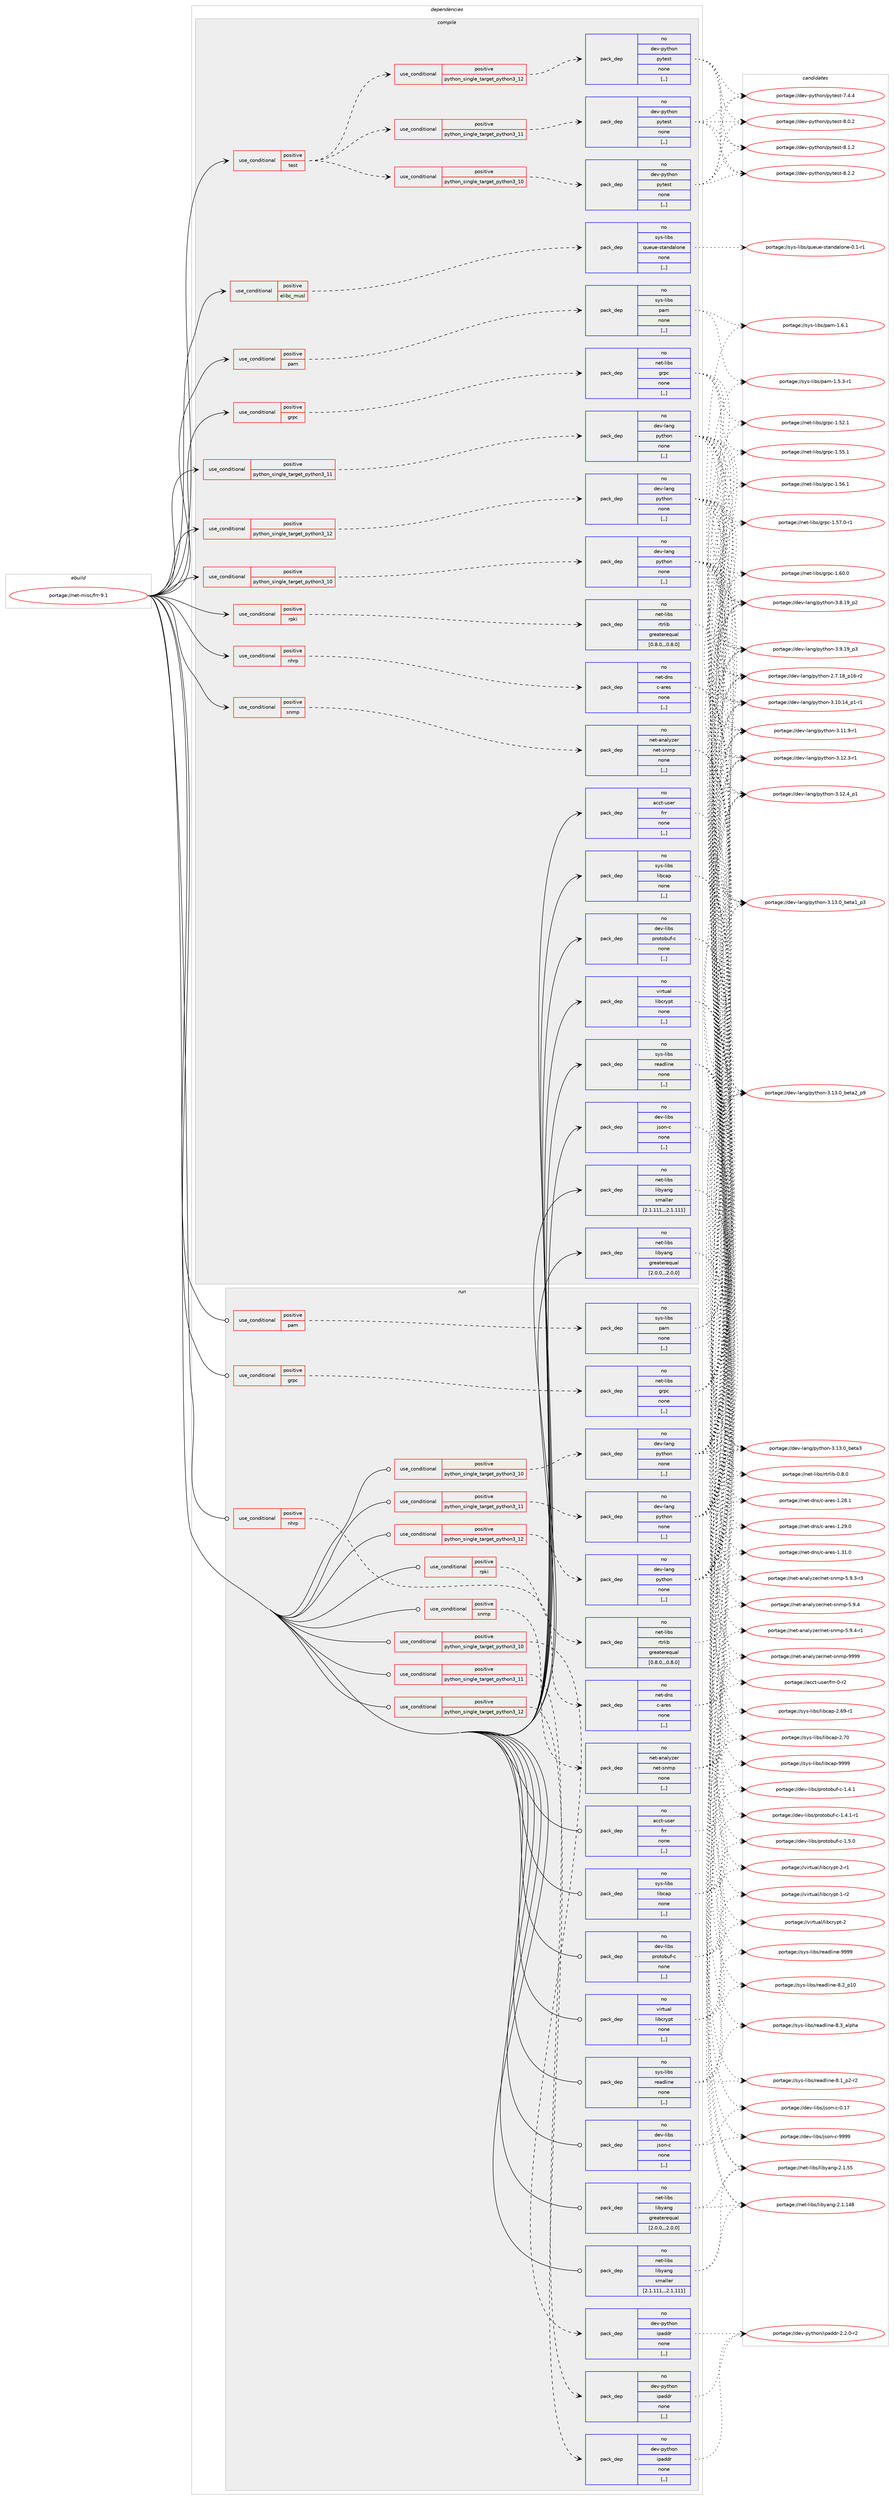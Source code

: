 digraph prolog {

# *************
# Graph options
# *************

newrank=true;
concentrate=true;
compound=true;
graph [rankdir=LR,fontname=Helvetica,fontsize=10,ranksep=1.5];#, ranksep=2.5, nodesep=0.2];
edge  [arrowhead=vee];
node  [fontname=Helvetica,fontsize=10];

# **********
# The ebuild
# **********

subgraph cluster_leftcol {
color=gray;
rank=same;
label=<<i>ebuild</i>>;
id [label="portage://net-misc/frr-9.1", color=red, width=4, href="../net-misc/frr-9.1.svg"];
}

# ****************
# The dependencies
# ****************

subgraph cluster_midcol {
color=gray;
label=<<i>dependencies</i>>;
subgraph cluster_compile {
fillcolor="#eeeeee";
style=filled;
label=<<i>compile</i>>;
subgraph cond95018 {
dependency361377 [label=<<TABLE BORDER="0" CELLBORDER="1" CELLSPACING="0" CELLPADDING="4"><TR><TD ROWSPAN="3" CELLPADDING="10">use_conditional</TD></TR><TR><TD>positive</TD></TR><TR><TD>elibc_musl</TD></TR></TABLE>>, shape=none, color=red];
subgraph pack263748 {
dependency361378 [label=<<TABLE BORDER="0" CELLBORDER="1" CELLSPACING="0" CELLPADDING="4" WIDTH="220"><TR><TD ROWSPAN="6" CELLPADDING="30">pack_dep</TD></TR><TR><TD WIDTH="110">no</TD></TR><TR><TD>sys-libs</TD></TR><TR><TD>queue-standalone</TD></TR><TR><TD>none</TD></TR><TR><TD>[,,]</TD></TR></TABLE>>, shape=none, color=blue];
}
dependency361377:e -> dependency361378:w [weight=20,style="dashed",arrowhead="vee"];
}
id:e -> dependency361377:w [weight=20,style="solid",arrowhead="vee"];
subgraph cond95019 {
dependency361379 [label=<<TABLE BORDER="0" CELLBORDER="1" CELLSPACING="0" CELLPADDING="4"><TR><TD ROWSPAN="3" CELLPADDING="10">use_conditional</TD></TR><TR><TD>positive</TD></TR><TR><TD>grpc</TD></TR></TABLE>>, shape=none, color=red];
subgraph pack263749 {
dependency361380 [label=<<TABLE BORDER="0" CELLBORDER="1" CELLSPACING="0" CELLPADDING="4" WIDTH="220"><TR><TD ROWSPAN="6" CELLPADDING="30">pack_dep</TD></TR><TR><TD WIDTH="110">no</TD></TR><TR><TD>net-libs</TD></TR><TR><TD>grpc</TD></TR><TR><TD>none</TD></TR><TR><TD>[,,]</TD></TR></TABLE>>, shape=none, color=blue];
}
dependency361379:e -> dependency361380:w [weight=20,style="dashed",arrowhead="vee"];
}
id:e -> dependency361379:w [weight=20,style="solid",arrowhead="vee"];
subgraph cond95020 {
dependency361381 [label=<<TABLE BORDER="0" CELLBORDER="1" CELLSPACING="0" CELLPADDING="4"><TR><TD ROWSPAN="3" CELLPADDING="10">use_conditional</TD></TR><TR><TD>positive</TD></TR><TR><TD>nhrp</TD></TR></TABLE>>, shape=none, color=red];
subgraph pack263750 {
dependency361382 [label=<<TABLE BORDER="0" CELLBORDER="1" CELLSPACING="0" CELLPADDING="4" WIDTH="220"><TR><TD ROWSPAN="6" CELLPADDING="30">pack_dep</TD></TR><TR><TD WIDTH="110">no</TD></TR><TR><TD>net-dns</TD></TR><TR><TD>c-ares</TD></TR><TR><TD>none</TD></TR><TR><TD>[,,]</TD></TR></TABLE>>, shape=none, color=blue];
}
dependency361381:e -> dependency361382:w [weight=20,style="dashed",arrowhead="vee"];
}
id:e -> dependency361381:w [weight=20,style="solid",arrowhead="vee"];
subgraph cond95021 {
dependency361383 [label=<<TABLE BORDER="0" CELLBORDER="1" CELLSPACING="0" CELLPADDING="4"><TR><TD ROWSPAN="3" CELLPADDING="10">use_conditional</TD></TR><TR><TD>positive</TD></TR><TR><TD>pam</TD></TR></TABLE>>, shape=none, color=red];
subgraph pack263751 {
dependency361384 [label=<<TABLE BORDER="0" CELLBORDER="1" CELLSPACING="0" CELLPADDING="4" WIDTH="220"><TR><TD ROWSPAN="6" CELLPADDING="30">pack_dep</TD></TR><TR><TD WIDTH="110">no</TD></TR><TR><TD>sys-libs</TD></TR><TR><TD>pam</TD></TR><TR><TD>none</TD></TR><TR><TD>[,,]</TD></TR></TABLE>>, shape=none, color=blue];
}
dependency361383:e -> dependency361384:w [weight=20,style="dashed",arrowhead="vee"];
}
id:e -> dependency361383:w [weight=20,style="solid",arrowhead="vee"];
subgraph cond95022 {
dependency361385 [label=<<TABLE BORDER="0" CELLBORDER="1" CELLSPACING="0" CELLPADDING="4"><TR><TD ROWSPAN="3" CELLPADDING="10">use_conditional</TD></TR><TR><TD>positive</TD></TR><TR><TD>python_single_target_python3_10</TD></TR></TABLE>>, shape=none, color=red];
subgraph pack263752 {
dependency361386 [label=<<TABLE BORDER="0" CELLBORDER="1" CELLSPACING="0" CELLPADDING="4" WIDTH="220"><TR><TD ROWSPAN="6" CELLPADDING="30">pack_dep</TD></TR><TR><TD WIDTH="110">no</TD></TR><TR><TD>dev-lang</TD></TR><TR><TD>python</TD></TR><TR><TD>none</TD></TR><TR><TD>[,,]</TD></TR></TABLE>>, shape=none, color=blue];
}
dependency361385:e -> dependency361386:w [weight=20,style="dashed",arrowhead="vee"];
}
id:e -> dependency361385:w [weight=20,style="solid",arrowhead="vee"];
subgraph cond95023 {
dependency361387 [label=<<TABLE BORDER="0" CELLBORDER="1" CELLSPACING="0" CELLPADDING="4"><TR><TD ROWSPAN="3" CELLPADDING="10">use_conditional</TD></TR><TR><TD>positive</TD></TR><TR><TD>python_single_target_python3_11</TD></TR></TABLE>>, shape=none, color=red];
subgraph pack263753 {
dependency361388 [label=<<TABLE BORDER="0" CELLBORDER="1" CELLSPACING="0" CELLPADDING="4" WIDTH="220"><TR><TD ROWSPAN="6" CELLPADDING="30">pack_dep</TD></TR><TR><TD WIDTH="110">no</TD></TR><TR><TD>dev-lang</TD></TR><TR><TD>python</TD></TR><TR><TD>none</TD></TR><TR><TD>[,,]</TD></TR></TABLE>>, shape=none, color=blue];
}
dependency361387:e -> dependency361388:w [weight=20,style="dashed",arrowhead="vee"];
}
id:e -> dependency361387:w [weight=20,style="solid",arrowhead="vee"];
subgraph cond95024 {
dependency361389 [label=<<TABLE BORDER="0" CELLBORDER="1" CELLSPACING="0" CELLPADDING="4"><TR><TD ROWSPAN="3" CELLPADDING="10">use_conditional</TD></TR><TR><TD>positive</TD></TR><TR><TD>python_single_target_python3_12</TD></TR></TABLE>>, shape=none, color=red];
subgraph pack263754 {
dependency361390 [label=<<TABLE BORDER="0" CELLBORDER="1" CELLSPACING="0" CELLPADDING="4" WIDTH="220"><TR><TD ROWSPAN="6" CELLPADDING="30">pack_dep</TD></TR><TR><TD WIDTH="110">no</TD></TR><TR><TD>dev-lang</TD></TR><TR><TD>python</TD></TR><TR><TD>none</TD></TR><TR><TD>[,,]</TD></TR></TABLE>>, shape=none, color=blue];
}
dependency361389:e -> dependency361390:w [weight=20,style="dashed",arrowhead="vee"];
}
id:e -> dependency361389:w [weight=20,style="solid",arrowhead="vee"];
subgraph cond95025 {
dependency361391 [label=<<TABLE BORDER="0" CELLBORDER="1" CELLSPACING="0" CELLPADDING="4"><TR><TD ROWSPAN="3" CELLPADDING="10">use_conditional</TD></TR><TR><TD>positive</TD></TR><TR><TD>rpki</TD></TR></TABLE>>, shape=none, color=red];
subgraph pack263755 {
dependency361392 [label=<<TABLE BORDER="0" CELLBORDER="1" CELLSPACING="0" CELLPADDING="4" WIDTH="220"><TR><TD ROWSPAN="6" CELLPADDING="30">pack_dep</TD></TR><TR><TD WIDTH="110">no</TD></TR><TR><TD>net-libs</TD></TR><TR><TD>rtrlib</TD></TR><TR><TD>greaterequal</TD></TR><TR><TD>[0.8.0,,,0.8.0]</TD></TR></TABLE>>, shape=none, color=blue];
}
dependency361391:e -> dependency361392:w [weight=20,style="dashed",arrowhead="vee"];
}
id:e -> dependency361391:w [weight=20,style="solid",arrowhead="vee"];
subgraph cond95026 {
dependency361393 [label=<<TABLE BORDER="0" CELLBORDER="1" CELLSPACING="0" CELLPADDING="4"><TR><TD ROWSPAN="3" CELLPADDING="10">use_conditional</TD></TR><TR><TD>positive</TD></TR><TR><TD>snmp</TD></TR></TABLE>>, shape=none, color=red];
subgraph pack263756 {
dependency361394 [label=<<TABLE BORDER="0" CELLBORDER="1" CELLSPACING="0" CELLPADDING="4" WIDTH="220"><TR><TD ROWSPAN="6" CELLPADDING="30">pack_dep</TD></TR><TR><TD WIDTH="110">no</TD></TR><TR><TD>net-analyzer</TD></TR><TR><TD>net-snmp</TD></TR><TR><TD>none</TD></TR><TR><TD>[,,]</TD></TR></TABLE>>, shape=none, color=blue];
}
dependency361393:e -> dependency361394:w [weight=20,style="dashed",arrowhead="vee"];
}
id:e -> dependency361393:w [weight=20,style="solid",arrowhead="vee"];
subgraph cond95027 {
dependency361395 [label=<<TABLE BORDER="0" CELLBORDER="1" CELLSPACING="0" CELLPADDING="4"><TR><TD ROWSPAN="3" CELLPADDING="10">use_conditional</TD></TR><TR><TD>positive</TD></TR><TR><TD>test</TD></TR></TABLE>>, shape=none, color=red];
subgraph cond95028 {
dependency361396 [label=<<TABLE BORDER="0" CELLBORDER="1" CELLSPACING="0" CELLPADDING="4"><TR><TD ROWSPAN="3" CELLPADDING="10">use_conditional</TD></TR><TR><TD>positive</TD></TR><TR><TD>python_single_target_python3_10</TD></TR></TABLE>>, shape=none, color=red];
subgraph pack263757 {
dependency361397 [label=<<TABLE BORDER="0" CELLBORDER="1" CELLSPACING="0" CELLPADDING="4" WIDTH="220"><TR><TD ROWSPAN="6" CELLPADDING="30">pack_dep</TD></TR><TR><TD WIDTH="110">no</TD></TR><TR><TD>dev-python</TD></TR><TR><TD>pytest</TD></TR><TR><TD>none</TD></TR><TR><TD>[,,]</TD></TR></TABLE>>, shape=none, color=blue];
}
dependency361396:e -> dependency361397:w [weight=20,style="dashed",arrowhead="vee"];
}
dependency361395:e -> dependency361396:w [weight=20,style="dashed",arrowhead="vee"];
subgraph cond95029 {
dependency361398 [label=<<TABLE BORDER="0" CELLBORDER="1" CELLSPACING="0" CELLPADDING="4"><TR><TD ROWSPAN="3" CELLPADDING="10">use_conditional</TD></TR><TR><TD>positive</TD></TR><TR><TD>python_single_target_python3_11</TD></TR></TABLE>>, shape=none, color=red];
subgraph pack263758 {
dependency361399 [label=<<TABLE BORDER="0" CELLBORDER="1" CELLSPACING="0" CELLPADDING="4" WIDTH="220"><TR><TD ROWSPAN="6" CELLPADDING="30">pack_dep</TD></TR><TR><TD WIDTH="110">no</TD></TR><TR><TD>dev-python</TD></TR><TR><TD>pytest</TD></TR><TR><TD>none</TD></TR><TR><TD>[,,]</TD></TR></TABLE>>, shape=none, color=blue];
}
dependency361398:e -> dependency361399:w [weight=20,style="dashed",arrowhead="vee"];
}
dependency361395:e -> dependency361398:w [weight=20,style="dashed",arrowhead="vee"];
subgraph cond95030 {
dependency361400 [label=<<TABLE BORDER="0" CELLBORDER="1" CELLSPACING="0" CELLPADDING="4"><TR><TD ROWSPAN="3" CELLPADDING="10">use_conditional</TD></TR><TR><TD>positive</TD></TR><TR><TD>python_single_target_python3_12</TD></TR></TABLE>>, shape=none, color=red];
subgraph pack263759 {
dependency361401 [label=<<TABLE BORDER="0" CELLBORDER="1" CELLSPACING="0" CELLPADDING="4" WIDTH="220"><TR><TD ROWSPAN="6" CELLPADDING="30">pack_dep</TD></TR><TR><TD WIDTH="110">no</TD></TR><TR><TD>dev-python</TD></TR><TR><TD>pytest</TD></TR><TR><TD>none</TD></TR><TR><TD>[,,]</TD></TR></TABLE>>, shape=none, color=blue];
}
dependency361400:e -> dependency361401:w [weight=20,style="dashed",arrowhead="vee"];
}
dependency361395:e -> dependency361400:w [weight=20,style="dashed",arrowhead="vee"];
}
id:e -> dependency361395:w [weight=20,style="solid",arrowhead="vee"];
subgraph pack263760 {
dependency361402 [label=<<TABLE BORDER="0" CELLBORDER="1" CELLSPACING="0" CELLPADDING="4" WIDTH="220"><TR><TD ROWSPAN="6" CELLPADDING="30">pack_dep</TD></TR><TR><TD WIDTH="110">no</TD></TR><TR><TD>acct-user</TD></TR><TR><TD>frr</TD></TR><TR><TD>none</TD></TR><TR><TD>[,,]</TD></TR></TABLE>>, shape=none, color=blue];
}
id:e -> dependency361402:w [weight=20,style="solid",arrowhead="vee"];
subgraph pack263761 {
dependency361403 [label=<<TABLE BORDER="0" CELLBORDER="1" CELLSPACING="0" CELLPADDING="4" WIDTH="220"><TR><TD ROWSPAN="6" CELLPADDING="30">pack_dep</TD></TR><TR><TD WIDTH="110">no</TD></TR><TR><TD>dev-libs</TD></TR><TR><TD>json-c</TD></TR><TR><TD>none</TD></TR><TR><TD>[,,]</TD></TR></TABLE>>, shape=none, color=blue];
}
id:e -> dependency361403:w [weight=20,style="solid",arrowhead="vee"];
subgraph pack263762 {
dependency361404 [label=<<TABLE BORDER="0" CELLBORDER="1" CELLSPACING="0" CELLPADDING="4" WIDTH="220"><TR><TD ROWSPAN="6" CELLPADDING="30">pack_dep</TD></TR><TR><TD WIDTH="110">no</TD></TR><TR><TD>dev-libs</TD></TR><TR><TD>protobuf-c</TD></TR><TR><TD>none</TD></TR><TR><TD>[,,]</TD></TR></TABLE>>, shape=none, color=blue];
}
id:e -> dependency361404:w [weight=20,style="solid",arrowhead="vee"];
subgraph pack263763 {
dependency361405 [label=<<TABLE BORDER="0" CELLBORDER="1" CELLSPACING="0" CELLPADDING="4" WIDTH="220"><TR><TD ROWSPAN="6" CELLPADDING="30">pack_dep</TD></TR><TR><TD WIDTH="110">no</TD></TR><TR><TD>net-libs</TD></TR><TR><TD>libyang</TD></TR><TR><TD>greaterequal</TD></TR><TR><TD>[2.0.0,,,2.0.0]</TD></TR></TABLE>>, shape=none, color=blue];
}
id:e -> dependency361405:w [weight=20,style="solid",arrowhead="vee"];
subgraph pack263764 {
dependency361406 [label=<<TABLE BORDER="0" CELLBORDER="1" CELLSPACING="0" CELLPADDING="4" WIDTH="220"><TR><TD ROWSPAN="6" CELLPADDING="30">pack_dep</TD></TR><TR><TD WIDTH="110">no</TD></TR><TR><TD>net-libs</TD></TR><TR><TD>libyang</TD></TR><TR><TD>smaller</TD></TR><TR><TD>[2.1.111,,,2.1.111]</TD></TR></TABLE>>, shape=none, color=blue];
}
id:e -> dependency361406:w [weight=20,style="solid",arrowhead="vee"];
subgraph pack263765 {
dependency361407 [label=<<TABLE BORDER="0" CELLBORDER="1" CELLSPACING="0" CELLPADDING="4" WIDTH="220"><TR><TD ROWSPAN="6" CELLPADDING="30">pack_dep</TD></TR><TR><TD WIDTH="110">no</TD></TR><TR><TD>sys-libs</TD></TR><TR><TD>libcap</TD></TR><TR><TD>none</TD></TR><TR><TD>[,,]</TD></TR></TABLE>>, shape=none, color=blue];
}
id:e -> dependency361407:w [weight=20,style="solid",arrowhead="vee"];
subgraph pack263766 {
dependency361408 [label=<<TABLE BORDER="0" CELLBORDER="1" CELLSPACING="0" CELLPADDING="4" WIDTH="220"><TR><TD ROWSPAN="6" CELLPADDING="30">pack_dep</TD></TR><TR><TD WIDTH="110">no</TD></TR><TR><TD>sys-libs</TD></TR><TR><TD>readline</TD></TR><TR><TD>none</TD></TR><TR><TD>[,,]</TD></TR></TABLE>>, shape=none, color=blue];
}
id:e -> dependency361408:w [weight=20,style="solid",arrowhead="vee"];
subgraph pack263767 {
dependency361409 [label=<<TABLE BORDER="0" CELLBORDER="1" CELLSPACING="0" CELLPADDING="4" WIDTH="220"><TR><TD ROWSPAN="6" CELLPADDING="30">pack_dep</TD></TR><TR><TD WIDTH="110">no</TD></TR><TR><TD>virtual</TD></TR><TR><TD>libcrypt</TD></TR><TR><TD>none</TD></TR><TR><TD>[,,]</TD></TR></TABLE>>, shape=none, color=blue];
}
id:e -> dependency361409:w [weight=20,style="solid",arrowhead="vee"];
}
subgraph cluster_compileandrun {
fillcolor="#eeeeee";
style=filled;
label=<<i>compile and run</i>>;
}
subgraph cluster_run {
fillcolor="#eeeeee";
style=filled;
label=<<i>run</i>>;
subgraph cond95031 {
dependency361410 [label=<<TABLE BORDER="0" CELLBORDER="1" CELLSPACING="0" CELLPADDING="4"><TR><TD ROWSPAN="3" CELLPADDING="10">use_conditional</TD></TR><TR><TD>positive</TD></TR><TR><TD>grpc</TD></TR></TABLE>>, shape=none, color=red];
subgraph pack263768 {
dependency361411 [label=<<TABLE BORDER="0" CELLBORDER="1" CELLSPACING="0" CELLPADDING="4" WIDTH="220"><TR><TD ROWSPAN="6" CELLPADDING="30">pack_dep</TD></TR><TR><TD WIDTH="110">no</TD></TR><TR><TD>net-libs</TD></TR><TR><TD>grpc</TD></TR><TR><TD>none</TD></TR><TR><TD>[,,]</TD></TR></TABLE>>, shape=none, color=blue];
}
dependency361410:e -> dependency361411:w [weight=20,style="dashed",arrowhead="vee"];
}
id:e -> dependency361410:w [weight=20,style="solid",arrowhead="odot"];
subgraph cond95032 {
dependency361412 [label=<<TABLE BORDER="0" CELLBORDER="1" CELLSPACING="0" CELLPADDING="4"><TR><TD ROWSPAN="3" CELLPADDING="10">use_conditional</TD></TR><TR><TD>positive</TD></TR><TR><TD>nhrp</TD></TR></TABLE>>, shape=none, color=red];
subgraph pack263769 {
dependency361413 [label=<<TABLE BORDER="0" CELLBORDER="1" CELLSPACING="0" CELLPADDING="4" WIDTH="220"><TR><TD ROWSPAN="6" CELLPADDING="30">pack_dep</TD></TR><TR><TD WIDTH="110">no</TD></TR><TR><TD>net-dns</TD></TR><TR><TD>c-ares</TD></TR><TR><TD>none</TD></TR><TR><TD>[,,]</TD></TR></TABLE>>, shape=none, color=blue];
}
dependency361412:e -> dependency361413:w [weight=20,style="dashed",arrowhead="vee"];
}
id:e -> dependency361412:w [weight=20,style="solid",arrowhead="odot"];
subgraph cond95033 {
dependency361414 [label=<<TABLE BORDER="0" CELLBORDER="1" CELLSPACING="0" CELLPADDING="4"><TR><TD ROWSPAN="3" CELLPADDING="10">use_conditional</TD></TR><TR><TD>positive</TD></TR><TR><TD>pam</TD></TR></TABLE>>, shape=none, color=red];
subgraph pack263770 {
dependency361415 [label=<<TABLE BORDER="0" CELLBORDER="1" CELLSPACING="0" CELLPADDING="4" WIDTH="220"><TR><TD ROWSPAN="6" CELLPADDING="30">pack_dep</TD></TR><TR><TD WIDTH="110">no</TD></TR><TR><TD>sys-libs</TD></TR><TR><TD>pam</TD></TR><TR><TD>none</TD></TR><TR><TD>[,,]</TD></TR></TABLE>>, shape=none, color=blue];
}
dependency361414:e -> dependency361415:w [weight=20,style="dashed",arrowhead="vee"];
}
id:e -> dependency361414:w [weight=20,style="solid",arrowhead="odot"];
subgraph cond95034 {
dependency361416 [label=<<TABLE BORDER="0" CELLBORDER="1" CELLSPACING="0" CELLPADDING="4"><TR><TD ROWSPAN="3" CELLPADDING="10">use_conditional</TD></TR><TR><TD>positive</TD></TR><TR><TD>python_single_target_python3_10</TD></TR></TABLE>>, shape=none, color=red];
subgraph pack263771 {
dependency361417 [label=<<TABLE BORDER="0" CELLBORDER="1" CELLSPACING="0" CELLPADDING="4" WIDTH="220"><TR><TD ROWSPAN="6" CELLPADDING="30">pack_dep</TD></TR><TR><TD WIDTH="110">no</TD></TR><TR><TD>dev-lang</TD></TR><TR><TD>python</TD></TR><TR><TD>none</TD></TR><TR><TD>[,,]</TD></TR></TABLE>>, shape=none, color=blue];
}
dependency361416:e -> dependency361417:w [weight=20,style="dashed",arrowhead="vee"];
}
id:e -> dependency361416:w [weight=20,style="solid",arrowhead="odot"];
subgraph cond95035 {
dependency361418 [label=<<TABLE BORDER="0" CELLBORDER="1" CELLSPACING="0" CELLPADDING="4"><TR><TD ROWSPAN="3" CELLPADDING="10">use_conditional</TD></TR><TR><TD>positive</TD></TR><TR><TD>python_single_target_python3_10</TD></TR></TABLE>>, shape=none, color=red];
subgraph pack263772 {
dependency361419 [label=<<TABLE BORDER="0" CELLBORDER="1" CELLSPACING="0" CELLPADDING="4" WIDTH="220"><TR><TD ROWSPAN="6" CELLPADDING="30">pack_dep</TD></TR><TR><TD WIDTH="110">no</TD></TR><TR><TD>dev-python</TD></TR><TR><TD>ipaddr</TD></TR><TR><TD>none</TD></TR><TR><TD>[,,]</TD></TR></TABLE>>, shape=none, color=blue];
}
dependency361418:e -> dependency361419:w [weight=20,style="dashed",arrowhead="vee"];
}
id:e -> dependency361418:w [weight=20,style="solid",arrowhead="odot"];
subgraph cond95036 {
dependency361420 [label=<<TABLE BORDER="0" CELLBORDER="1" CELLSPACING="0" CELLPADDING="4"><TR><TD ROWSPAN="3" CELLPADDING="10">use_conditional</TD></TR><TR><TD>positive</TD></TR><TR><TD>python_single_target_python3_11</TD></TR></TABLE>>, shape=none, color=red];
subgraph pack263773 {
dependency361421 [label=<<TABLE BORDER="0" CELLBORDER="1" CELLSPACING="0" CELLPADDING="4" WIDTH="220"><TR><TD ROWSPAN="6" CELLPADDING="30">pack_dep</TD></TR><TR><TD WIDTH="110">no</TD></TR><TR><TD>dev-lang</TD></TR><TR><TD>python</TD></TR><TR><TD>none</TD></TR><TR><TD>[,,]</TD></TR></TABLE>>, shape=none, color=blue];
}
dependency361420:e -> dependency361421:w [weight=20,style="dashed",arrowhead="vee"];
}
id:e -> dependency361420:w [weight=20,style="solid",arrowhead="odot"];
subgraph cond95037 {
dependency361422 [label=<<TABLE BORDER="0" CELLBORDER="1" CELLSPACING="0" CELLPADDING="4"><TR><TD ROWSPAN="3" CELLPADDING="10">use_conditional</TD></TR><TR><TD>positive</TD></TR><TR><TD>python_single_target_python3_11</TD></TR></TABLE>>, shape=none, color=red];
subgraph pack263774 {
dependency361423 [label=<<TABLE BORDER="0" CELLBORDER="1" CELLSPACING="0" CELLPADDING="4" WIDTH="220"><TR><TD ROWSPAN="6" CELLPADDING="30">pack_dep</TD></TR><TR><TD WIDTH="110">no</TD></TR><TR><TD>dev-python</TD></TR><TR><TD>ipaddr</TD></TR><TR><TD>none</TD></TR><TR><TD>[,,]</TD></TR></TABLE>>, shape=none, color=blue];
}
dependency361422:e -> dependency361423:w [weight=20,style="dashed",arrowhead="vee"];
}
id:e -> dependency361422:w [weight=20,style="solid",arrowhead="odot"];
subgraph cond95038 {
dependency361424 [label=<<TABLE BORDER="0" CELLBORDER="1" CELLSPACING="0" CELLPADDING="4"><TR><TD ROWSPAN="3" CELLPADDING="10">use_conditional</TD></TR><TR><TD>positive</TD></TR><TR><TD>python_single_target_python3_12</TD></TR></TABLE>>, shape=none, color=red];
subgraph pack263775 {
dependency361425 [label=<<TABLE BORDER="0" CELLBORDER="1" CELLSPACING="0" CELLPADDING="4" WIDTH="220"><TR><TD ROWSPAN="6" CELLPADDING="30">pack_dep</TD></TR><TR><TD WIDTH="110">no</TD></TR><TR><TD>dev-lang</TD></TR><TR><TD>python</TD></TR><TR><TD>none</TD></TR><TR><TD>[,,]</TD></TR></TABLE>>, shape=none, color=blue];
}
dependency361424:e -> dependency361425:w [weight=20,style="dashed",arrowhead="vee"];
}
id:e -> dependency361424:w [weight=20,style="solid",arrowhead="odot"];
subgraph cond95039 {
dependency361426 [label=<<TABLE BORDER="0" CELLBORDER="1" CELLSPACING="0" CELLPADDING="4"><TR><TD ROWSPAN="3" CELLPADDING="10">use_conditional</TD></TR><TR><TD>positive</TD></TR><TR><TD>python_single_target_python3_12</TD></TR></TABLE>>, shape=none, color=red];
subgraph pack263776 {
dependency361427 [label=<<TABLE BORDER="0" CELLBORDER="1" CELLSPACING="0" CELLPADDING="4" WIDTH="220"><TR><TD ROWSPAN="6" CELLPADDING="30">pack_dep</TD></TR><TR><TD WIDTH="110">no</TD></TR><TR><TD>dev-python</TD></TR><TR><TD>ipaddr</TD></TR><TR><TD>none</TD></TR><TR><TD>[,,]</TD></TR></TABLE>>, shape=none, color=blue];
}
dependency361426:e -> dependency361427:w [weight=20,style="dashed",arrowhead="vee"];
}
id:e -> dependency361426:w [weight=20,style="solid",arrowhead="odot"];
subgraph cond95040 {
dependency361428 [label=<<TABLE BORDER="0" CELLBORDER="1" CELLSPACING="0" CELLPADDING="4"><TR><TD ROWSPAN="3" CELLPADDING="10">use_conditional</TD></TR><TR><TD>positive</TD></TR><TR><TD>rpki</TD></TR></TABLE>>, shape=none, color=red];
subgraph pack263777 {
dependency361429 [label=<<TABLE BORDER="0" CELLBORDER="1" CELLSPACING="0" CELLPADDING="4" WIDTH="220"><TR><TD ROWSPAN="6" CELLPADDING="30">pack_dep</TD></TR><TR><TD WIDTH="110">no</TD></TR><TR><TD>net-libs</TD></TR><TR><TD>rtrlib</TD></TR><TR><TD>greaterequal</TD></TR><TR><TD>[0.8.0,,,0.8.0]</TD></TR></TABLE>>, shape=none, color=blue];
}
dependency361428:e -> dependency361429:w [weight=20,style="dashed",arrowhead="vee"];
}
id:e -> dependency361428:w [weight=20,style="solid",arrowhead="odot"];
subgraph cond95041 {
dependency361430 [label=<<TABLE BORDER="0" CELLBORDER="1" CELLSPACING="0" CELLPADDING="4"><TR><TD ROWSPAN="3" CELLPADDING="10">use_conditional</TD></TR><TR><TD>positive</TD></TR><TR><TD>snmp</TD></TR></TABLE>>, shape=none, color=red];
subgraph pack263778 {
dependency361431 [label=<<TABLE BORDER="0" CELLBORDER="1" CELLSPACING="0" CELLPADDING="4" WIDTH="220"><TR><TD ROWSPAN="6" CELLPADDING="30">pack_dep</TD></TR><TR><TD WIDTH="110">no</TD></TR><TR><TD>net-analyzer</TD></TR><TR><TD>net-snmp</TD></TR><TR><TD>none</TD></TR><TR><TD>[,,]</TD></TR></TABLE>>, shape=none, color=blue];
}
dependency361430:e -> dependency361431:w [weight=20,style="dashed",arrowhead="vee"];
}
id:e -> dependency361430:w [weight=20,style="solid",arrowhead="odot"];
subgraph pack263779 {
dependency361432 [label=<<TABLE BORDER="0" CELLBORDER="1" CELLSPACING="0" CELLPADDING="4" WIDTH="220"><TR><TD ROWSPAN="6" CELLPADDING="30">pack_dep</TD></TR><TR><TD WIDTH="110">no</TD></TR><TR><TD>acct-user</TD></TR><TR><TD>frr</TD></TR><TR><TD>none</TD></TR><TR><TD>[,,]</TD></TR></TABLE>>, shape=none, color=blue];
}
id:e -> dependency361432:w [weight=20,style="solid",arrowhead="odot"];
subgraph pack263780 {
dependency361433 [label=<<TABLE BORDER="0" CELLBORDER="1" CELLSPACING="0" CELLPADDING="4" WIDTH="220"><TR><TD ROWSPAN="6" CELLPADDING="30">pack_dep</TD></TR><TR><TD WIDTH="110">no</TD></TR><TR><TD>dev-libs</TD></TR><TR><TD>json-c</TD></TR><TR><TD>none</TD></TR><TR><TD>[,,]</TD></TR></TABLE>>, shape=none, color=blue];
}
id:e -> dependency361433:w [weight=20,style="solid",arrowhead="odot"];
subgraph pack263781 {
dependency361434 [label=<<TABLE BORDER="0" CELLBORDER="1" CELLSPACING="0" CELLPADDING="4" WIDTH="220"><TR><TD ROWSPAN="6" CELLPADDING="30">pack_dep</TD></TR><TR><TD WIDTH="110">no</TD></TR><TR><TD>dev-libs</TD></TR><TR><TD>protobuf-c</TD></TR><TR><TD>none</TD></TR><TR><TD>[,,]</TD></TR></TABLE>>, shape=none, color=blue];
}
id:e -> dependency361434:w [weight=20,style="solid",arrowhead="odot"];
subgraph pack263782 {
dependency361435 [label=<<TABLE BORDER="0" CELLBORDER="1" CELLSPACING="0" CELLPADDING="4" WIDTH="220"><TR><TD ROWSPAN="6" CELLPADDING="30">pack_dep</TD></TR><TR><TD WIDTH="110">no</TD></TR><TR><TD>net-libs</TD></TR><TR><TD>libyang</TD></TR><TR><TD>greaterequal</TD></TR><TR><TD>[2.0.0,,,2.0.0]</TD></TR></TABLE>>, shape=none, color=blue];
}
id:e -> dependency361435:w [weight=20,style="solid",arrowhead="odot"];
subgraph pack263783 {
dependency361436 [label=<<TABLE BORDER="0" CELLBORDER="1" CELLSPACING="0" CELLPADDING="4" WIDTH="220"><TR><TD ROWSPAN="6" CELLPADDING="30">pack_dep</TD></TR><TR><TD WIDTH="110">no</TD></TR><TR><TD>net-libs</TD></TR><TR><TD>libyang</TD></TR><TR><TD>smaller</TD></TR><TR><TD>[2.1.111,,,2.1.111]</TD></TR></TABLE>>, shape=none, color=blue];
}
id:e -> dependency361436:w [weight=20,style="solid",arrowhead="odot"];
subgraph pack263784 {
dependency361437 [label=<<TABLE BORDER="0" CELLBORDER="1" CELLSPACING="0" CELLPADDING="4" WIDTH="220"><TR><TD ROWSPAN="6" CELLPADDING="30">pack_dep</TD></TR><TR><TD WIDTH="110">no</TD></TR><TR><TD>sys-libs</TD></TR><TR><TD>libcap</TD></TR><TR><TD>none</TD></TR><TR><TD>[,,]</TD></TR></TABLE>>, shape=none, color=blue];
}
id:e -> dependency361437:w [weight=20,style="solid",arrowhead="odot"];
subgraph pack263785 {
dependency361438 [label=<<TABLE BORDER="0" CELLBORDER="1" CELLSPACING="0" CELLPADDING="4" WIDTH="220"><TR><TD ROWSPAN="6" CELLPADDING="30">pack_dep</TD></TR><TR><TD WIDTH="110">no</TD></TR><TR><TD>sys-libs</TD></TR><TR><TD>readline</TD></TR><TR><TD>none</TD></TR><TR><TD>[,,]</TD></TR></TABLE>>, shape=none, color=blue];
}
id:e -> dependency361438:w [weight=20,style="solid",arrowhead="odot"];
subgraph pack263786 {
dependency361439 [label=<<TABLE BORDER="0" CELLBORDER="1" CELLSPACING="0" CELLPADDING="4" WIDTH="220"><TR><TD ROWSPAN="6" CELLPADDING="30">pack_dep</TD></TR><TR><TD WIDTH="110">no</TD></TR><TR><TD>virtual</TD></TR><TR><TD>libcrypt</TD></TR><TR><TD>none</TD></TR><TR><TD>[,,]</TD></TR></TABLE>>, shape=none, color=blue];
}
id:e -> dependency361439:w [weight=20,style="solid",arrowhead="odot"];
}
}

# **************
# The candidates
# **************

subgraph cluster_choices {
rank=same;
color=gray;
label=<<i>candidates</i>>;

subgraph choice263748 {
color=black;
nodesep=1;
choice115121115451081059811547113117101117101451151169711010097108111110101454846494511449 [label="portage://sys-libs/queue-standalone-0.1-r1", color=red, width=4,href="../sys-libs/queue-standalone-0.1-r1.svg"];
dependency361378:e -> choice115121115451081059811547113117101117101451151169711010097108111110101454846494511449:w [style=dotted,weight="100"];
}
subgraph choice263749 {
color=black;
nodesep=1;
choice1101011164510810598115471031141129945494653504649 [label="portage://net-libs/grpc-1.52.1", color=red, width=4,href="../net-libs/grpc-1.52.1.svg"];
choice1101011164510810598115471031141129945494653534649 [label="portage://net-libs/grpc-1.55.1", color=red, width=4,href="../net-libs/grpc-1.55.1.svg"];
choice1101011164510810598115471031141129945494653544649 [label="portage://net-libs/grpc-1.56.1", color=red, width=4,href="../net-libs/grpc-1.56.1.svg"];
choice11010111645108105981154710311411299454946535546484511449 [label="portage://net-libs/grpc-1.57.0-r1", color=red, width=4,href="../net-libs/grpc-1.57.0-r1.svg"];
choice1101011164510810598115471031141129945494654484648 [label="portage://net-libs/grpc-1.60.0", color=red, width=4,href="../net-libs/grpc-1.60.0.svg"];
dependency361380:e -> choice1101011164510810598115471031141129945494653504649:w [style=dotted,weight="100"];
dependency361380:e -> choice1101011164510810598115471031141129945494653534649:w [style=dotted,weight="100"];
dependency361380:e -> choice1101011164510810598115471031141129945494653544649:w [style=dotted,weight="100"];
dependency361380:e -> choice11010111645108105981154710311411299454946535546484511449:w [style=dotted,weight="100"];
dependency361380:e -> choice1101011164510810598115471031141129945494654484648:w [style=dotted,weight="100"];
}
subgraph choice263750 {
color=black;
nodesep=1;
choice110101116451001101154799459711410111545494650564649 [label="portage://net-dns/c-ares-1.28.1", color=red, width=4,href="../net-dns/c-ares-1.28.1.svg"];
choice110101116451001101154799459711410111545494650574648 [label="portage://net-dns/c-ares-1.29.0", color=red, width=4,href="../net-dns/c-ares-1.29.0.svg"];
choice110101116451001101154799459711410111545494651494648 [label="portage://net-dns/c-ares-1.31.0", color=red, width=4,href="../net-dns/c-ares-1.31.0.svg"];
dependency361382:e -> choice110101116451001101154799459711410111545494650564649:w [style=dotted,weight="100"];
dependency361382:e -> choice110101116451001101154799459711410111545494650574648:w [style=dotted,weight="100"];
dependency361382:e -> choice110101116451001101154799459711410111545494651494648:w [style=dotted,weight="100"];
}
subgraph choice263751 {
color=black;
nodesep=1;
choice115121115451081059811547112971094549465346514511449 [label="portage://sys-libs/pam-1.5.3-r1", color=red, width=4,href="../sys-libs/pam-1.5.3-r1.svg"];
choice11512111545108105981154711297109454946544649 [label="portage://sys-libs/pam-1.6.1", color=red, width=4,href="../sys-libs/pam-1.6.1.svg"];
dependency361384:e -> choice115121115451081059811547112971094549465346514511449:w [style=dotted,weight="100"];
dependency361384:e -> choice11512111545108105981154711297109454946544649:w [style=dotted,weight="100"];
}
subgraph choice263752 {
color=black;
nodesep=1;
choice100101118451089711010347112121116104111110455046554649569511249544511450 [label="portage://dev-lang/python-2.7.18_p16-r2", color=red, width=4,href="../dev-lang/python-2.7.18_p16-r2.svg"];
choice100101118451089711010347112121116104111110455146494846495295112494511449 [label="portage://dev-lang/python-3.10.14_p1-r1", color=red, width=4,href="../dev-lang/python-3.10.14_p1-r1.svg"];
choice100101118451089711010347112121116104111110455146494946574511449 [label="portage://dev-lang/python-3.11.9-r1", color=red, width=4,href="../dev-lang/python-3.11.9-r1.svg"];
choice100101118451089711010347112121116104111110455146495046514511449 [label="portage://dev-lang/python-3.12.3-r1", color=red, width=4,href="../dev-lang/python-3.12.3-r1.svg"];
choice100101118451089711010347112121116104111110455146495046529511249 [label="portage://dev-lang/python-3.12.4_p1", color=red, width=4,href="../dev-lang/python-3.12.4_p1.svg"];
choice10010111845108971101034711212111610411111045514649514648959810111697499511251 [label="portage://dev-lang/python-3.13.0_beta1_p3", color=red, width=4,href="../dev-lang/python-3.13.0_beta1_p3.svg"];
choice10010111845108971101034711212111610411111045514649514648959810111697509511257 [label="portage://dev-lang/python-3.13.0_beta2_p9", color=red, width=4,href="../dev-lang/python-3.13.0_beta2_p9.svg"];
choice1001011184510897110103471121211161041111104551464951464895981011169751 [label="portage://dev-lang/python-3.13.0_beta3", color=red, width=4,href="../dev-lang/python-3.13.0_beta3.svg"];
choice100101118451089711010347112121116104111110455146564649579511250 [label="portage://dev-lang/python-3.8.19_p2", color=red, width=4,href="../dev-lang/python-3.8.19_p2.svg"];
choice100101118451089711010347112121116104111110455146574649579511251 [label="portage://dev-lang/python-3.9.19_p3", color=red, width=4,href="../dev-lang/python-3.9.19_p3.svg"];
dependency361386:e -> choice100101118451089711010347112121116104111110455046554649569511249544511450:w [style=dotted,weight="100"];
dependency361386:e -> choice100101118451089711010347112121116104111110455146494846495295112494511449:w [style=dotted,weight="100"];
dependency361386:e -> choice100101118451089711010347112121116104111110455146494946574511449:w [style=dotted,weight="100"];
dependency361386:e -> choice100101118451089711010347112121116104111110455146495046514511449:w [style=dotted,weight="100"];
dependency361386:e -> choice100101118451089711010347112121116104111110455146495046529511249:w [style=dotted,weight="100"];
dependency361386:e -> choice10010111845108971101034711212111610411111045514649514648959810111697499511251:w [style=dotted,weight="100"];
dependency361386:e -> choice10010111845108971101034711212111610411111045514649514648959810111697509511257:w [style=dotted,weight="100"];
dependency361386:e -> choice1001011184510897110103471121211161041111104551464951464895981011169751:w [style=dotted,weight="100"];
dependency361386:e -> choice100101118451089711010347112121116104111110455146564649579511250:w [style=dotted,weight="100"];
dependency361386:e -> choice100101118451089711010347112121116104111110455146574649579511251:w [style=dotted,weight="100"];
}
subgraph choice263753 {
color=black;
nodesep=1;
choice100101118451089711010347112121116104111110455046554649569511249544511450 [label="portage://dev-lang/python-2.7.18_p16-r2", color=red, width=4,href="../dev-lang/python-2.7.18_p16-r2.svg"];
choice100101118451089711010347112121116104111110455146494846495295112494511449 [label="portage://dev-lang/python-3.10.14_p1-r1", color=red, width=4,href="../dev-lang/python-3.10.14_p1-r1.svg"];
choice100101118451089711010347112121116104111110455146494946574511449 [label="portage://dev-lang/python-3.11.9-r1", color=red, width=4,href="../dev-lang/python-3.11.9-r1.svg"];
choice100101118451089711010347112121116104111110455146495046514511449 [label="portage://dev-lang/python-3.12.3-r1", color=red, width=4,href="../dev-lang/python-3.12.3-r1.svg"];
choice100101118451089711010347112121116104111110455146495046529511249 [label="portage://dev-lang/python-3.12.4_p1", color=red, width=4,href="../dev-lang/python-3.12.4_p1.svg"];
choice10010111845108971101034711212111610411111045514649514648959810111697499511251 [label="portage://dev-lang/python-3.13.0_beta1_p3", color=red, width=4,href="../dev-lang/python-3.13.0_beta1_p3.svg"];
choice10010111845108971101034711212111610411111045514649514648959810111697509511257 [label="portage://dev-lang/python-3.13.0_beta2_p9", color=red, width=4,href="../dev-lang/python-3.13.0_beta2_p9.svg"];
choice1001011184510897110103471121211161041111104551464951464895981011169751 [label="portage://dev-lang/python-3.13.0_beta3", color=red, width=4,href="../dev-lang/python-3.13.0_beta3.svg"];
choice100101118451089711010347112121116104111110455146564649579511250 [label="portage://dev-lang/python-3.8.19_p2", color=red, width=4,href="../dev-lang/python-3.8.19_p2.svg"];
choice100101118451089711010347112121116104111110455146574649579511251 [label="portage://dev-lang/python-3.9.19_p3", color=red, width=4,href="../dev-lang/python-3.9.19_p3.svg"];
dependency361388:e -> choice100101118451089711010347112121116104111110455046554649569511249544511450:w [style=dotted,weight="100"];
dependency361388:e -> choice100101118451089711010347112121116104111110455146494846495295112494511449:w [style=dotted,weight="100"];
dependency361388:e -> choice100101118451089711010347112121116104111110455146494946574511449:w [style=dotted,weight="100"];
dependency361388:e -> choice100101118451089711010347112121116104111110455146495046514511449:w [style=dotted,weight="100"];
dependency361388:e -> choice100101118451089711010347112121116104111110455146495046529511249:w [style=dotted,weight="100"];
dependency361388:e -> choice10010111845108971101034711212111610411111045514649514648959810111697499511251:w [style=dotted,weight="100"];
dependency361388:e -> choice10010111845108971101034711212111610411111045514649514648959810111697509511257:w [style=dotted,weight="100"];
dependency361388:e -> choice1001011184510897110103471121211161041111104551464951464895981011169751:w [style=dotted,weight="100"];
dependency361388:e -> choice100101118451089711010347112121116104111110455146564649579511250:w [style=dotted,weight="100"];
dependency361388:e -> choice100101118451089711010347112121116104111110455146574649579511251:w [style=dotted,weight="100"];
}
subgraph choice263754 {
color=black;
nodesep=1;
choice100101118451089711010347112121116104111110455046554649569511249544511450 [label="portage://dev-lang/python-2.7.18_p16-r2", color=red, width=4,href="../dev-lang/python-2.7.18_p16-r2.svg"];
choice100101118451089711010347112121116104111110455146494846495295112494511449 [label="portage://dev-lang/python-3.10.14_p1-r1", color=red, width=4,href="../dev-lang/python-3.10.14_p1-r1.svg"];
choice100101118451089711010347112121116104111110455146494946574511449 [label="portage://dev-lang/python-3.11.9-r1", color=red, width=4,href="../dev-lang/python-3.11.9-r1.svg"];
choice100101118451089711010347112121116104111110455146495046514511449 [label="portage://dev-lang/python-3.12.3-r1", color=red, width=4,href="../dev-lang/python-3.12.3-r1.svg"];
choice100101118451089711010347112121116104111110455146495046529511249 [label="portage://dev-lang/python-3.12.4_p1", color=red, width=4,href="../dev-lang/python-3.12.4_p1.svg"];
choice10010111845108971101034711212111610411111045514649514648959810111697499511251 [label="portage://dev-lang/python-3.13.0_beta1_p3", color=red, width=4,href="../dev-lang/python-3.13.0_beta1_p3.svg"];
choice10010111845108971101034711212111610411111045514649514648959810111697509511257 [label="portage://dev-lang/python-3.13.0_beta2_p9", color=red, width=4,href="../dev-lang/python-3.13.0_beta2_p9.svg"];
choice1001011184510897110103471121211161041111104551464951464895981011169751 [label="portage://dev-lang/python-3.13.0_beta3", color=red, width=4,href="../dev-lang/python-3.13.0_beta3.svg"];
choice100101118451089711010347112121116104111110455146564649579511250 [label="portage://dev-lang/python-3.8.19_p2", color=red, width=4,href="../dev-lang/python-3.8.19_p2.svg"];
choice100101118451089711010347112121116104111110455146574649579511251 [label="portage://dev-lang/python-3.9.19_p3", color=red, width=4,href="../dev-lang/python-3.9.19_p3.svg"];
dependency361390:e -> choice100101118451089711010347112121116104111110455046554649569511249544511450:w [style=dotted,weight="100"];
dependency361390:e -> choice100101118451089711010347112121116104111110455146494846495295112494511449:w [style=dotted,weight="100"];
dependency361390:e -> choice100101118451089711010347112121116104111110455146494946574511449:w [style=dotted,weight="100"];
dependency361390:e -> choice100101118451089711010347112121116104111110455146495046514511449:w [style=dotted,weight="100"];
dependency361390:e -> choice100101118451089711010347112121116104111110455146495046529511249:w [style=dotted,weight="100"];
dependency361390:e -> choice10010111845108971101034711212111610411111045514649514648959810111697499511251:w [style=dotted,weight="100"];
dependency361390:e -> choice10010111845108971101034711212111610411111045514649514648959810111697509511257:w [style=dotted,weight="100"];
dependency361390:e -> choice1001011184510897110103471121211161041111104551464951464895981011169751:w [style=dotted,weight="100"];
dependency361390:e -> choice100101118451089711010347112121116104111110455146564649579511250:w [style=dotted,weight="100"];
dependency361390:e -> choice100101118451089711010347112121116104111110455146574649579511251:w [style=dotted,weight="100"];
}
subgraph choice263755 {
color=black;
nodesep=1;
choice11010111645108105981154711411611410810598454846564648 [label="portage://net-libs/rtrlib-0.8.0", color=red, width=4,href="../net-libs/rtrlib-0.8.0.svg"];
dependency361392:e -> choice11010111645108105981154711411611410810598454846564648:w [style=dotted,weight="100"];
}
subgraph choice263756 {
color=black;
nodesep=1;
choice11010111645971109710812112210111447110101116451151101091124553465746514511451 [label="portage://net-analyzer/net-snmp-5.9.3-r3", color=red, width=4,href="../net-analyzer/net-snmp-5.9.3-r3.svg"];
choice1101011164597110971081211221011144711010111645115110109112455346574652 [label="portage://net-analyzer/net-snmp-5.9.4", color=red, width=4,href="../net-analyzer/net-snmp-5.9.4.svg"];
choice11010111645971109710812112210111447110101116451151101091124553465746524511449 [label="portage://net-analyzer/net-snmp-5.9.4-r1", color=red, width=4,href="../net-analyzer/net-snmp-5.9.4-r1.svg"];
choice11010111645971109710812112210111447110101116451151101091124557575757 [label="portage://net-analyzer/net-snmp-9999", color=red, width=4,href="../net-analyzer/net-snmp-9999.svg"];
dependency361394:e -> choice11010111645971109710812112210111447110101116451151101091124553465746514511451:w [style=dotted,weight="100"];
dependency361394:e -> choice1101011164597110971081211221011144711010111645115110109112455346574652:w [style=dotted,weight="100"];
dependency361394:e -> choice11010111645971109710812112210111447110101116451151101091124553465746524511449:w [style=dotted,weight="100"];
dependency361394:e -> choice11010111645971109710812112210111447110101116451151101091124557575757:w [style=dotted,weight="100"];
}
subgraph choice263757 {
color=black;
nodesep=1;
choice1001011184511212111610411111047112121116101115116455546524652 [label="portage://dev-python/pytest-7.4.4", color=red, width=4,href="../dev-python/pytest-7.4.4.svg"];
choice1001011184511212111610411111047112121116101115116455646484650 [label="portage://dev-python/pytest-8.0.2", color=red, width=4,href="../dev-python/pytest-8.0.2.svg"];
choice1001011184511212111610411111047112121116101115116455646494650 [label="portage://dev-python/pytest-8.1.2", color=red, width=4,href="../dev-python/pytest-8.1.2.svg"];
choice1001011184511212111610411111047112121116101115116455646504650 [label="portage://dev-python/pytest-8.2.2", color=red, width=4,href="../dev-python/pytest-8.2.2.svg"];
dependency361397:e -> choice1001011184511212111610411111047112121116101115116455546524652:w [style=dotted,weight="100"];
dependency361397:e -> choice1001011184511212111610411111047112121116101115116455646484650:w [style=dotted,weight="100"];
dependency361397:e -> choice1001011184511212111610411111047112121116101115116455646494650:w [style=dotted,weight="100"];
dependency361397:e -> choice1001011184511212111610411111047112121116101115116455646504650:w [style=dotted,weight="100"];
}
subgraph choice263758 {
color=black;
nodesep=1;
choice1001011184511212111610411111047112121116101115116455546524652 [label="portage://dev-python/pytest-7.4.4", color=red, width=4,href="../dev-python/pytest-7.4.4.svg"];
choice1001011184511212111610411111047112121116101115116455646484650 [label="portage://dev-python/pytest-8.0.2", color=red, width=4,href="../dev-python/pytest-8.0.2.svg"];
choice1001011184511212111610411111047112121116101115116455646494650 [label="portage://dev-python/pytest-8.1.2", color=red, width=4,href="../dev-python/pytest-8.1.2.svg"];
choice1001011184511212111610411111047112121116101115116455646504650 [label="portage://dev-python/pytest-8.2.2", color=red, width=4,href="../dev-python/pytest-8.2.2.svg"];
dependency361399:e -> choice1001011184511212111610411111047112121116101115116455546524652:w [style=dotted,weight="100"];
dependency361399:e -> choice1001011184511212111610411111047112121116101115116455646484650:w [style=dotted,weight="100"];
dependency361399:e -> choice1001011184511212111610411111047112121116101115116455646494650:w [style=dotted,weight="100"];
dependency361399:e -> choice1001011184511212111610411111047112121116101115116455646504650:w [style=dotted,weight="100"];
}
subgraph choice263759 {
color=black;
nodesep=1;
choice1001011184511212111610411111047112121116101115116455546524652 [label="portage://dev-python/pytest-7.4.4", color=red, width=4,href="../dev-python/pytest-7.4.4.svg"];
choice1001011184511212111610411111047112121116101115116455646484650 [label="portage://dev-python/pytest-8.0.2", color=red, width=4,href="../dev-python/pytest-8.0.2.svg"];
choice1001011184511212111610411111047112121116101115116455646494650 [label="portage://dev-python/pytest-8.1.2", color=red, width=4,href="../dev-python/pytest-8.1.2.svg"];
choice1001011184511212111610411111047112121116101115116455646504650 [label="portage://dev-python/pytest-8.2.2", color=red, width=4,href="../dev-python/pytest-8.2.2.svg"];
dependency361401:e -> choice1001011184511212111610411111047112121116101115116455546524652:w [style=dotted,weight="100"];
dependency361401:e -> choice1001011184511212111610411111047112121116101115116455646484650:w [style=dotted,weight="100"];
dependency361401:e -> choice1001011184511212111610411111047112121116101115116455646494650:w [style=dotted,weight="100"];
dependency361401:e -> choice1001011184511212111610411111047112121116101115116455646504650:w [style=dotted,weight="100"];
}
subgraph choice263760 {
color=black;
nodesep=1;
choice979999116451171151011144710211411445484511450 [label="portage://acct-user/frr-0-r2", color=red, width=4,href="../acct-user/frr-0-r2.svg"];
dependency361402:e -> choice979999116451171151011144710211411445484511450:w [style=dotted,weight="100"];
}
subgraph choice263761 {
color=black;
nodesep=1;
choice10010111845108105981154710611511111045994548464955 [label="portage://dev-libs/json-c-0.17", color=red, width=4,href="../dev-libs/json-c-0.17.svg"];
choice10010111845108105981154710611511111045994557575757 [label="portage://dev-libs/json-c-9999", color=red, width=4,href="../dev-libs/json-c-9999.svg"];
dependency361403:e -> choice10010111845108105981154710611511111045994548464955:w [style=dotted,weight="100"];
dependency361403:e -> choice10010111845108105981154710611511111045994557575757:w [style=dotted,weight="100"];
}
subgraph choice263762 {
color=black;
nodesep=1;
choice100101118451081059811547112114111116111981171024599454946524649 [label="portage://dev-libs/protobuf-c-1.4.1", color=red, width=4,href="../dev-libs/protobuf-c-1.4.1.svg"];
choice1001011184510810598115471121141111161119811710245994549465246494511449 [label="portage://dev-libs/protobuf-c-1.4.1-r1", color=red, width=4,href="../dev-libs/protobuf-c-1.4.1-r1.svg"];
choice100101118451081059811547112114111116111981171024599454946534648 [label="portage://dev-libs/protobuf-c-1.5.0", color=red, width=4,href="../dev-libs/protobuf-c-1.5.0.svg"];
dependency361404:e -> choice100101118451081059811547112114111116111981171024599454946524649:w [style=dotted,weight="100"];
dependency361404:e -> choice1001011184510810598115471121141111161119811710245994549465246494511449:w [style=dotted,weight="100"];
dependency361404:e -> choice100101118451081059811547112114111116111981171024599454946534648:w [style=dotted,weight="100"];
}
subgraph choice263763 {
color=black;
nodesep=1;
choice11010111645108105981154710810598121971101034550464946495256 [label="portage://net-libs/libyang-2.1.148", color=red, width=4,href="../net-libs/libyang-2.1.148.svg"];
choice110101116451081059811547108105981219711010345504649465353 [label="portage://net-libs/libyang-2.1.55", color=red, width=4,href="../net-libs/libyang-2.1.55.svg"];
dependency361405:e -> choice11010111645108105981154710810598121971101034550464946495256:w [style=dotted,weight="100"];
dependency361405:e -> choice110101116451081059811547108105981219711010345504649465353:w [style=dotted,weight="100"];
}
subgraph choice263764 {
color=black;
nodesep=1;
choice11010111645108105981154710810598121971101034550464946495256 [label="portage://net-libs/libyang-2.1.148", color=red, width=4,href="../net-libs/libyang-2.1.148.svg"];
choice110101116451081059811547108105981219711010345504649465353 [label="portage://net-libs/libyang-2.1.55", color=red, width=4,href="../net-libs/libyang-2.1.55.svg"];
dependency361406:e -> choice11010111645108105981154710810598121971101034550464946495256:w [style=dotted,weight="100"];
dependency361406:e -> choice110101116451081059811547108105981219711010345504649465353:w [style=dotted,weight="100"];
}
subgraph choice263765 {
color=black;
nodesep=1;
choice11512111545108105981154710810598999711245504654574511449 [label="portage://sys-libs/libcap-2.69-r1", color=red, width=4,href="../sys-libs/libcap-2.69-r1.svg"];
choice1151211154510810598115471081059899971124550465548 [label="portage://sys-libs/libcap-2.70", color=red, width=4,href="../sys-libs/libcap-2.70.svg"];
choice1151211154510810598115471081059899971124557575757 [label="portage://sys-libs/libcap-9999", color=red, width=4,href="../sys-libs/libcap-9999.svg"];
dependency361407:e -> choice11512111545108105981154710810598999711245504654574511449:w [style=dotted,weight="100"];
dependency361407:e -> choice1151211154510810598115471081059899971124550465548:w [style=dotted,weight="100"];
dependency361407:e -> choice1151211154510810598115471081059899971124557575757:w [style=dotted,weight="100"];
}
subgraph choice263766 {
color=black;
nodesep=1;
choice115121115451081059811547114101971001081051101014556464995112504511450 [label="portage://sys-libs/readline-8.1_p2-r2", color=red, width=4,href="../sys-libs/readline-8.1_p2-r2.svg"];
choice1151211154510810598115471141019710010810511010145564650951124948 [label="portage://sys-libs/readline-8.2_p10", color=red, width=4,href="../sys-libs/readline-8.2_p10.svg"];
choice1151211154510810598115471141019710010810511010145564651959710811210497 [label="portage://sys-libs/readline-8.3_alpha", color=red, width=4,href="../sys-libs/readline-8.3_alpha.svg"];
choice115121115451081059811547114101971001081051101014557575757 [label="portage://sys-libs/readline-9999", color=red, width=4,href="../sys-libs/readline-9999.svg"];
dependency361408:e -> choice115121115451081059811547114101971001081051101014556464995112504511450:w [style=dotted,weight="100"];
dependency361408:e -> choice1151211154510810598115471141019710010810511010145564650951124948:w [style=dotted,weight="100"];
dependency361408:e -> choice1151211154510810598115471141019710010810511010145564651959710811210497:w [style=dotted,weight="100"];
dependency361408:e -> choice115121115451081059811547114101971001081051101014557575757:w [style=dotted,weight="100"];
}
subgraph choice263767 {
color=black;
nodesep=1;
choice1181051141161179710847108105989911412111211645494511450 [label="portage://virtual/libcrypt-1-r2", color=red, width=4,href="../virtual/libcrypt-1-r2.svg"];
choice118105114116117971084710810598991141211121164550 [label="portage://virtual/libcrypt-2", color=red, width=4,href="../virtual/libcrypt-2.svg"];
choice1181051141161179710847108105989911412111211645504511449 [label="portage://virtual/libcrypt-2-r1", color=red, width=4,href="../virtual/libcrypt-2-r1.svg"];
dependency361409:e -> choice1181051141161179710847108105989911412111211645494511450:w [style=dotted,weight="100"];
dependency361409:e -> choice118105114116117971084710810598991141211121164550:w [style=dotted,weight="100"];
dependency361409:e -> choice1181051141161179710847108105989911412111211645504511449:w [style=dotted,weight="100"];
}
subgraph choice263768 {
color=black;
nodesep=1;
choice1101011164510810598115471031141129945494653504649 [label="portage://net-libs/grpc-1.52.1", color=red, width=4,href="../net-libs/grpc-1.52.1.svg"];
choice1101011164510810598115471031141129945494653534649 [label="portage://net-libs/grpc-1.55.1", color=red, width=4,href="../net-libs/grpc-1.55.1.svg"];
choice1101011164510810598115471031141129945494653544649 [label="portage://net-libs/grpc-1.56.1", color=red, width=4,href="../net-libs/grpc-1.56.1.svg"];
choice11010111645108105981154710311411299454946535546484511449 [label="portage://net-libs/grpc-1.57.0-r1", color=red, width=4,href="../net-libs/grpc-1.57.0-r1.svg"];
choice1101011164510810598115471031141129945494654484648 [label="portage://net-libs/grpc-1.60.0", color=red, width=4,href="../net-libs/grpc-1.60.0.svg"];
dependency361411:e -> choice1101011164510810598115471031141129945494653504649:w [style=dotted,weight="100"];
dependency361411:e -> choice1101011164510810598115471031141129945494653534649:w [style=dotted,weight="100"];
dependency361411:e -> choice1101011164510810598115471031141129945494653544649:w [style=dotted,weight="100"];
dependency361411:e -> choice11010111645108105981154710311411299454946535546484511449:w [style=dotted,weight="100"];
dependency361411:e -> choice1101011164510810598115471031141129945494654484648:w [style=dotted,weight="100"];
}
subgraph choice263769 {
color=black;
nodesep=1;
choice110101116451001101154799459711410111545494650564649 [label="portage://net-dns/c-ares-1.28.1", color=red, width=4,href="../net-dns/c-ares-1.28.1.svg"];
choice110101116451001101154799459711410111545494650574648 [label="portage://net-dns/c-ares-1.29.0", color=red, width=4,href="../net-dns/c-ares-1.29.0.svg"];
choice110101116451001101154799459711410111545494651494648 [label="portage://net-dns/c-ares-1.31.0", color=red, width=4,href="../net-dns/c-ares-1.31.0.svg"];
dependency361413:e -> choice110101116451001101154799459711410111545494650564649:w [style=dotted,weight="100"];
dependency361413:e -> choice110101116451001101154799459711410111545494650574648:w [style=dotted,weight="100"];
dependency361413:e -> choice110101116451001101154799459711410111545494651494648:w [style=dotted,weight="100"];
}
subgraph choice263770 {
color=black;
nodesep=1;
choice115121115451081059811547112971094549465346514511449 [label="portage://sys-libs/pam-1.5.3-r1", color=red, width=4,href="../sys-libs/pam-1.5.3-r1.svg"];
choice11512111545108105981154711297109454946544649 [label="portage://sys-libs/pam-1.6.1", color=red, width=4,href="../sys-libs/pam-1.6.1.svg"];
dependency361415:e -> choice115121115451081059811547112971094549465346514511449:w [style=dotted,weight="100"];
dependency361415:e -> choice11512111545108105981154711297109454946544649:w [style=dotted,weight="100"];
}
subgraph choice263771 {
color=black;
nodesep=1;
choice100101118451089711010347112121116104111110455046554649569511249544511450 [label="portage://dev-lang/python-2.7.18_p16-r2", color=red, width=4,href="../dev-lang/python-2.7.18_p16-r2.svg"];
choice100101118451089711010347112121116104111110455146494846495295112494511449 [label="portage://dev-lang/python-3.10.14_p1-r1", color=red, width=4,href="../dev-lang/python-3.10.14_p1-r1.svg"];
choice100101118451089711010347112121116104111110455146494946574511449 [label="portage://dev-lang/python-3.11.9-r1", color=red, width=4,href="../dev-lang/python-3.11.9-r1.svg"];
choice100101118451089711010347112121116104111110455146495046514511449 [label="portage://dev-lang/python-3.12.3-r1", color=red, width=4,href="../dev-lang/python-3.12.3-r1.svg"];
choice100101118451089711010347112121116104111110455146495046529511249 [label="portage://dev-lang/python-3.12.4_p1", color=red, width=4,href="../dev-lang/python-3.12.4_p1.svg"];
choice10010111845108971101034711212111610411111045514649514648959810111697499511251 [label="portage://dev-lang/python-3.13.0_beta1_p3", color=red, width=4,href="../dev-lang/python-3.13.0_beta1_p3.svg"];
choice10010111845108971101034711212111610411111045514649514648959810111697509511257 [label="portage://dev-lang/python-3.13.0_beta2_p9", color=red, width=4,href="../dev-lang/python-3.13.0_beta2_p9.svg"];
choice1001011184510897110103471121211161041111104551464951464895981011169751 [label="portage://dev-lang/python-3.13.0_beta3", color=red, width=4,href="../dev-lang/python-3.13.0_beta3.svg"];
choice100101118451089711010347112121116104111110455146564649579511250 [label="portage://dev-lang/python-3.8.19_p2", color=red, width=4,href="../dev-lang/python-3.8.19_p2.svg"];
choice100101118451089711010347112121116104111110455146574649579511251 [label="portage://dev-lang/python-3.9.19_p3", color=red, width=4,href="../dev-lang/python-3.9.19_p3.svg"];
dependency361417:e -> choice100101118451089711010347112121116104111110455046554649569511249544511450:w [style=dotted,weight="100"];
dependency361417:e -> choice100101118451089711010347112121116104111110455146494846495295112494511449:w [style=dotted,weight="100"];
dependency361417:e -> choice100101118451089711010347112121116104111110455146494946574511449:w [style=dotted,weight="100"];
dependency361417:e -> choice100101118451089711010347112121116104111110455146495046514511449:w [style=dotted,weight="100"];
dependency361417:e -> choice100101118451089711010347112121116104111110455146495046529511249:w [style=dotted,weight="100"];
dependency361417:e -> choice10010111845108971101034711212111610411111045514649514648959810111697499511251:w [style=dotted,weight="100"];
dependency361417:e -> choice10010111845108971101034711212111610411111045514649514648959810111697509511257:w [style=dotted,weight="100"];
dependency361417:e -> choice1001011184510897110103471121211161041111104551464951464895981011169751:w [style=dotted,weight="100"];
dependency361417:e -> choice100101118451089711010347112121116104111110455146564649579511250:w [style=dotted,weight="100"];
dependency361417:e -> choice100101118451089711010347112121116104111110455146574649579511251:w [style=dotted,weight="100"];
}
subgraph choice263772 {
color=black;
nodesep=1;
choice1001011184511212111610411111047105112971001001144550465046484511450 [label="portage://dev-python/ipaddr-2.2.0-r2", color=red, width=4,href="../dev-python/ipaddr-2.2.0-r2.svg"];
dependency361419:e -> choice1001011184511212111610411111047105112971001001144550465046484511450:w [style=dotted,weight="100"];
}
subgraph choice263773 {
color=black;
nodesep=1;
choice100101118451089711010347112121116104111110455046554649569511249544511450 [label="portage://dev-lang/python-2.7.18_p16-r2", color=red, width=4,href="../dev-lang/python-2.7.18_p16-r2.svg"];
choice100101118451089711010347112121116104111110455146494846495295112494511449 [label="portage://dev-lang/python-3.10.14_p1-r1", color=red, width=4,href="../dev-lang/python-3.10.14_p1-r1.svg"];
choice100101118451089711010347112121116104111110455146494946574511449 [label="portage://dev-lang/python-3.11.9-r1", color=red, width=4,href="../dev-lang/python-3.11.9-r1.svg"];
choice100101118451089711010347112121116104111110455146495046514511449 [label="portage://dev-lang/python-3.12.3-r1", color=red, width=4,href="../dev-lang/python-3.12.3-r1.svg"];
choice100101118451089711010347112121116104111110455146495046529511249 [label="portage://dev-lang/python-3.12.4_p1", color=red, width=4,href="../dev-lang/python-3.12.4_p1.svg"];
choice10010111845108971101034711212111610411111045514649514648959810111697499511251 [label="portage://dev-lang/python-3.13.0_beta1_p3", color=red, width=4,href="../dev-lang/python-3.13.0_beta1_p3.svg"];
choice10010111845108971101034711212111610411111045514649514648959810111697509511257 [label="portage://dev-lang/python-3.13.0_beta2_p9", color=red, width=4,href="../dev-lang/python-3.13.0_beta2_p9.svg"];
choice1001011184510897110103471121211161041111104551464951464895981011169751 [label="portage://dev-lang/python-3.13.0_beta3", color=red, width=4,href="../dev-lang/python-3.13.0_beta3.svg"];
choice100101118451089711010347112121116104111110455146564649579511250 [label="portage://dev-lang/python-3.8.19_p2", color=red, width=4,href="../dev-lang/python-3.8.19_p2.svg"];
choice100101118451089711010347112121116104111110455146574649579511251 [label="portage://dev-lang/python-3.9.19_p3", color=red, width=4,href="../dev-lang/python-3.9.19_p3.svg"];
dependency361421:e -> choice100101118451089711010347112121116104111110455046554649569511249544511450:w [style=dotted,weight="100"];
dependency361421:e -> choice100101118451089711010347112121116104111110455146494846495295112494511449:w [style=dotted,weight="100"];
dependency361421:e -> choice100101118451089711010347112121116104111110455146494946574511449:w [style=dotted,weight="100"];
dependency361421:e -> choice100101118451089711010347112121116104111110455146495046514511449:w [style=dotted,weight="100"];
dependency361421:e -> choice100101118451089711010347112121116104111110455146495046529511249:w [style=dotted,weight="100"];
dependency361421:e -> choice10010111845108971101034711212111610411111045514649514648959810111697499511251:w [style=dotted,weight="100"];
dependency361421:e -> choice10010111845108971101034711212111610411111045514649514648959810111697509511257:w [style=dotted,weight="100"];
dependency361421:e -> choice1001011184510897110103471121211161041111104551464951464895981011169751:w [style=dotted,weight="100"];
dependency361421:e -> choice100101118451089711010347112121116104111110455146564649579511250:w [style=dotted,weight="100"];
dependency361421:e -> choice100101118451089711010347112121116104111110455146574649579511251:w [style=dotted,weight="100"];
}
subgraph choice263774 {
color=black;
nodesep=1;
choice1001011184511212111610411111047105112971001001144550465046484511450 [label="portage://dev-python/ipaddr-2.2.0-r2", color=red, width=4,href="../dev-python/ipaddr-2.2.0-r2.svg"];
dependency361423:e -> choice1001011184511212111610411111047105112971001001144550465046484511450:w [style=dotted,weight="100"];
}
subgraph choice263775 {
color=black;
nodesep=1;
choice100101118451089711010347112121116104111110455046554649569511249544511450 [label="portage://dev-lang/python-2.7.18_p16-r2", color=red, width=4,href="../dev-lang/python-2.7.18_p16-r2.svg"];
choice100101118451089711010347112121116104111110455146494846495295112494511449 [label="portage://dev-lang/python-3.10.14_p1-r1", color=red, width=4,href="../dev-lang/python-3.10.14_p1-r1.svg"];
choice100101118451089711010347112121116104111110455146494946574511449 [label="portage://dev-lang/python-3.11.9-r1", color=red, width=4,href="../dev-lang/python-3.11.9-r1.svg"];
choice100101118451089711010347112121116104111110455146495046514511449 [label="portage://dev-lang/python-3.12.3-r1", color=red, width=4,href="../dev-lang/python-3.12.3-r1.svg"];
choice100101118451089711010347112121116104111110455146495046529511249 [label="portage://dev-lang/python-3.12.4_p1", color=red, width=4,href="../dev-lang/python-3.12.4_p1.svg"];
choice10010111845108971101034711212111610411111045514649514648959810111697499511251 [label="portage://dev-lang/python-3.13.0_beta1_p3", color=red, width=4,href="../dev-lang/python-3.13.0_beta1_p3.svg"];
choice10010111845108971101034711212111610411111045514649514648959810111697509511257 [label="portage://dev-lang/python-3.13.0_beta2_p9", color=red, width=4,href="../dev-lang/python-3.13.0_beta2_p9.svg"];
choice1001011184510897110103471121211161041111104551464951464895981011169751 [label="portage://dev-lang/python-3.13.0_beta3", color=red, width=4,href="../dev-lang/python-3.13.0_beta3.svg"];
choice100101118451089711010347112121116104111110455146564649579511250 [label="portage://dev-lang/python-3.8.19_p2", color=red, width=4,href="../dev-lang/python-3.8.19_p2.svg"];
choice100101118451089711010347112121116104111110455146574649579511251 [label="portage://dev-lang/python-3.9.19_p3", color=red, width=4,href="../dev-lang/python-3.9.19_p3.svg"];
dependency361425:e -> choice100101118451089711010347112121116104111110455046554649569511249544511450:w [style=dotted,weight="100"];
dependency361425:e -> choice100101118451089711010347112121116104111110455146494846495295112494511449:w [style=dotted,weight="100"];
dependency361425:e -> choice100101118451089711010347112121116104111110455146494946574511449:w [style=dotted,weight="100"];
dependency361425:e -> choice100101118451089711010347112121116104111110455146495046514511449:w [style=dotted,weight="100"];
dependency361425:e -> choice100101118451089711010347112121116104111110455146495046529511249:w [style=dotted,weight="100"];
dependency361425:e -> choice10010111845108971101034711212111610411111045514649514648959810111697499511251:w [style=dotted,weight="100"];
dependency361425:e -> choice10010111845108971101034711212111610411111045514649514648959810111697509511257:w [style=dotted,weight="100"];
dependency361425:e -> choice1001011184510897110103471121211161041111104551464951464895981011169751:w [style=dotted,weight="100"];
dependency361425:e -> choice100101118451089711010347112121116104111110455146564649579511250:w [style=dotted,weight="100"];
dependency361425:e -> choice100101118451089711010347112121116104111110455146574649579511251:w [style=dotted,weight="100"];
}
subgraph choice263776 {
color=black;
nodesep=1;
choice1001011184511212111610411111047105112971001001144550465046484511450 [label="portage://dev-python/ipaddr-2.2.0-r2", color=red, width=4,href="../dev-python/ipaddr-2.2.0-r2.svg"];
dependency361427:e -> choice1001011184511212111610411111047105112971001001144550465046484511450:w [style=dotted,weight="100"];
}
subgraph choice263777 {
color=black;
nodesep=1;
choice11010111645108105981154711411611410810598454846564648 [label="portage://net-libs/rtrlib-0.8.0", color=red, width=4,href="../net-libs/rtrlib-0.8.0.svg"];
dependency361429:e -> choice11010111645108105981154711411611410810598454846564648:w [style=dotted,weight="100"];
}
subgraph choice263778 {
color=black;
nodesep=1;
choice11010111645971109710812112210111447110101116451151101091124553465746514511451 [label="portage://net-analyzer/net-snmp-5.9.3-r3", color=red, width=4,href="../net-analyzer/net-snmp-5.9.3-r3.svg"];
choice1101011164597110971081211221011144711010111645115110109112455346574652 [label="portage://net-analyzer/net-snmp-5.9.4", color=red, width=4,href="../net-analyzer/net-snmp-5.9.4.svg"];
choice11010111645971109710812112210111447110101116451151101091124553465746524511449 [label="portage://net-analyzer/net-snmp-5.9.4-r1", color=red, width=4,href="../net-analyzer/net-snmp-5.9.4-r1.svg"];
choice11010111645971109710812112210111447110101116451151101091124557575757 [label="portage://net-analyzer/net-snmp-9999", color=red, width=4,href="../net-analyzer/net-snmp-9999.svg"];
dependency361431:e -> choice11010111645971109710812112210111447110101116451151101091124553465746514511451:w [style=dotted,weight="100"];
dependency361431:e -> choice1101011164597110971081211221011144711010111645115110109112455346574652:w [style=dotted,weight="100"];
dependency361431:e -> choice11010111645971109710812112210111447110101116451151101091124553465746524511449:w [style=dotted,weight="100"];
dependency361431:e -> choice11010111645971109710812112210111447110101116451151101091124557575757:w [style=dotted,weight="100"];
}
subgraph choice263779 {
color=black;
nodesep=1;
choice979999116451171151011144710211411445484511450 [label="portage://acct-user/frr-0-r2", color=red, width=4,href="../acct-user/frr-0-r2.svg"];
dependency361432:e -> choice979999116451171151011144710211411445484511450:w [style=dotted,weight="100"];
}
subgraph choice263780 {
color=black;
nodesep=1;
choice10010111845108105981154710611511111045994548464955 [label="portage://dev-libs/json-c-0.17", color=red, width=4,href="../dev-libs/json-c-0.17.svg"];
choice10010111845108105981154710611511111045994557575757 [label="portage://dev-libs/json-c-9999", color=red, width=4,href="../dev-libs/json-c-9999.svg"];
dependency361433:e -> choice10010111845108105981154710611511111045994548464955:w [style=dotted,weight="100"];
dependency361433:e -> choice10010111845108105981154710611511111045994557575757:w [style=dotted,weight="100"];
}
subgraph choice263781 {
color=black;
nodesep=1;
choice100101118451081059811547112114111116111981171024599454946524649 [label="portage://dev-libs/protobuf-c-1.4.1", color=red, width=4,href="../dev-libs/protobuf-c-1.4.1.svg"];
choice1001011184510810598115471121141111161119811710245994549465246494511449 [label="portage://dev-libs/protobuf-c-1.4.1-r1", color=red, width=4,href="../dev-libs/protobuf-c-1.4.1-r1.svg"];
choice100101118451081059811547112114111116111981171024599454946534648 [label="portage://dev-libs/protobuf-c-1.5.0", color=red, width=4,href="../dev-libs/protobuf-c-1.5.0.svg"];
dependency361434:e -> choice100101118451081059811547112114111116111981171024599454946524649:w [style=dotted,weight="100"];
dependency361434:e -> choice1001011184510810598115471121141111161119811710245994549465246494511449:w [style=dotted,weight="100"];
dependency361434:e -> choice100101118451081059811547112114111116111981171024599454946534648:w [style=dotted,weight="100"];
}
subgraph choice263782 {
color=black;
nodesep=1;
choice11010111645108105981154710810598121971101034550464946495256 [label="portage://net-libs/libyang-2.1.148", color=red, width=4,href="../net-libs/libyang-2.1.148.svg"];
choice110101116451081059811547108105981219711010345504649465353 [label="portage://net-libs/libyang-2.1.55", color=red, width=4,href="../net-libs/libyang-2.1.55.svg"];
dependency361435:e -> choice11010111645108105981154710810598121971101034550464946495256:w [style=dotted,weight="100"];
dependency361435:e -> choice110101116451081059811547108105981219711010345504649465353:w [style=dotted,weight="100"];
}
subgraph choice263783 {
color=black;
nodesep=1;
choice11010111645108105981154710810598121971101034550464946495256 [label="portage://net-libs/libyang-2.1.148", color=red, width=4,href="../net-libs/libyang-2.1.148.svg"];
choice110101116451081059811547108105981219711010345504649465353 [label="portage://net-libs/libyang-2.1.55", color=red, width=4,href="../net-libs/libyang-2.1.55.svg"];
dependency361436:e -> choice11010111645108105981154710810598121971101034550464946495256:w [style=dotted,weight="100"];
dependency361436:e -> choice110101116451081059811547108105981219711010345504649465353:w [style=dotted,weight="100"];
}
subgraph choice263784 {
color=black;
nodesep=1;
choice11512111545108105981154710810598999711245504654574511449 [label="portage://sys-libs/libcap-2.69-r1", color=red, width=4,href="../sys-libs/libcap-2.69-r1.svg"];
choice1151211154510810598115471081059899971124550465548 [label="portage://sys-libs/libcap-2.70", color=red, width=4,href="../sys-libs/libcap-2.70.svg"];
choice1151211154510810598115471081059899971124557575757 [label="portage://sys-libs/libcap-9999", color=red, width=4,href="../sys-libs/libcap-9999.svg"];
dependency361437:e -> choice11512111545108105981154710810598999711245504654574511449:w [style=dotted,weight="100"];
dependency361437:e -> choice1151211154510810598115471081059899971124550465548:w [style=dotted,weight="100"];
dependency361437:e -> choice1151211154510810598115471081059899971124557575757:w [style=dotted,weight="100"];
}
subgraph choice263785 {
color=black;
nodesep=1;
choice115121115451081059811547114101971001081051101014556464995112504511450 [label="portage://sys-libs/readline-8.1_p2-r2", color=red, width=4,href="../sys-libs/readline-8.1_p2-r2.svg"];
choice1151211154510810598115471141019710010810511010145564650951124948 [label="portage://sys-libs/readline-8.2_p10", color=red, width=4,href="../sys-libs/readline-8.2_p10.svg"];
choice1151211154510810598115471141019710010810511010145564651959710811210497 [label="portage://sys-libs/readline-8.3_alpha", color=red, width=4,href="../sys-libs/readline-8.3_alpha.svg"];
choice115121115451081059811547114101971001081051101014557575757 [label="portage://sys-libs/readline-9999", color=red, width=4,href="../sys-libs/readline-9999.svg"];
dependency361438:e -> choice115121115451081059811547114101971001081051101014556464995112504511450:w [style=dotted,weight="100"];
dependency361438:e -> choice1151211154510810598115471141019710010810511010145564650951124948:w [style=dotted,weight="100"];
dependency361438:e -> choice1151211154510810598115471141019710010810511010145564651959710811210497:w [style=dotted,weight="100"];
dependency361438:e -> choice115121115451081059811547114101971001081051101014557575757:w [style=dotted,weight="100"];
}
subgraph choice263786 {
color=black;
nodesep=1;
choice1181051141161179710847108105989911412111211645494511450 [label="portage://virtual/libcrypt-1-r2", color=red, width=4,href="../virtual/libcrypt-1-r2.svg"];
choice118105114116117971084710810598991141211121164550 [label="portage://virtual/libcrypt-2", color=red, width=4,href="../virtual/libcrypt-2.svg"];
choice1181051141161179710847108105989911412111211645504511449 [label="portage://virtual/libcrypt-2-r1", color=red, width=4,href="../virtual/libcrypt-2-r1.svg"];
dependency361439:e -> choice1181051141161179710847108105989911412111211645494511450:w [style=dotted,weight="100"];
dependency361439:e -> choice118105114116117971084710810598991141211121164550:w [style=dotted,weight="100"];
dependency361439:e -> choice1181051141161179710847108105989911412111211645504511449:w [style=dotted,weight="100"];
}
}

}
